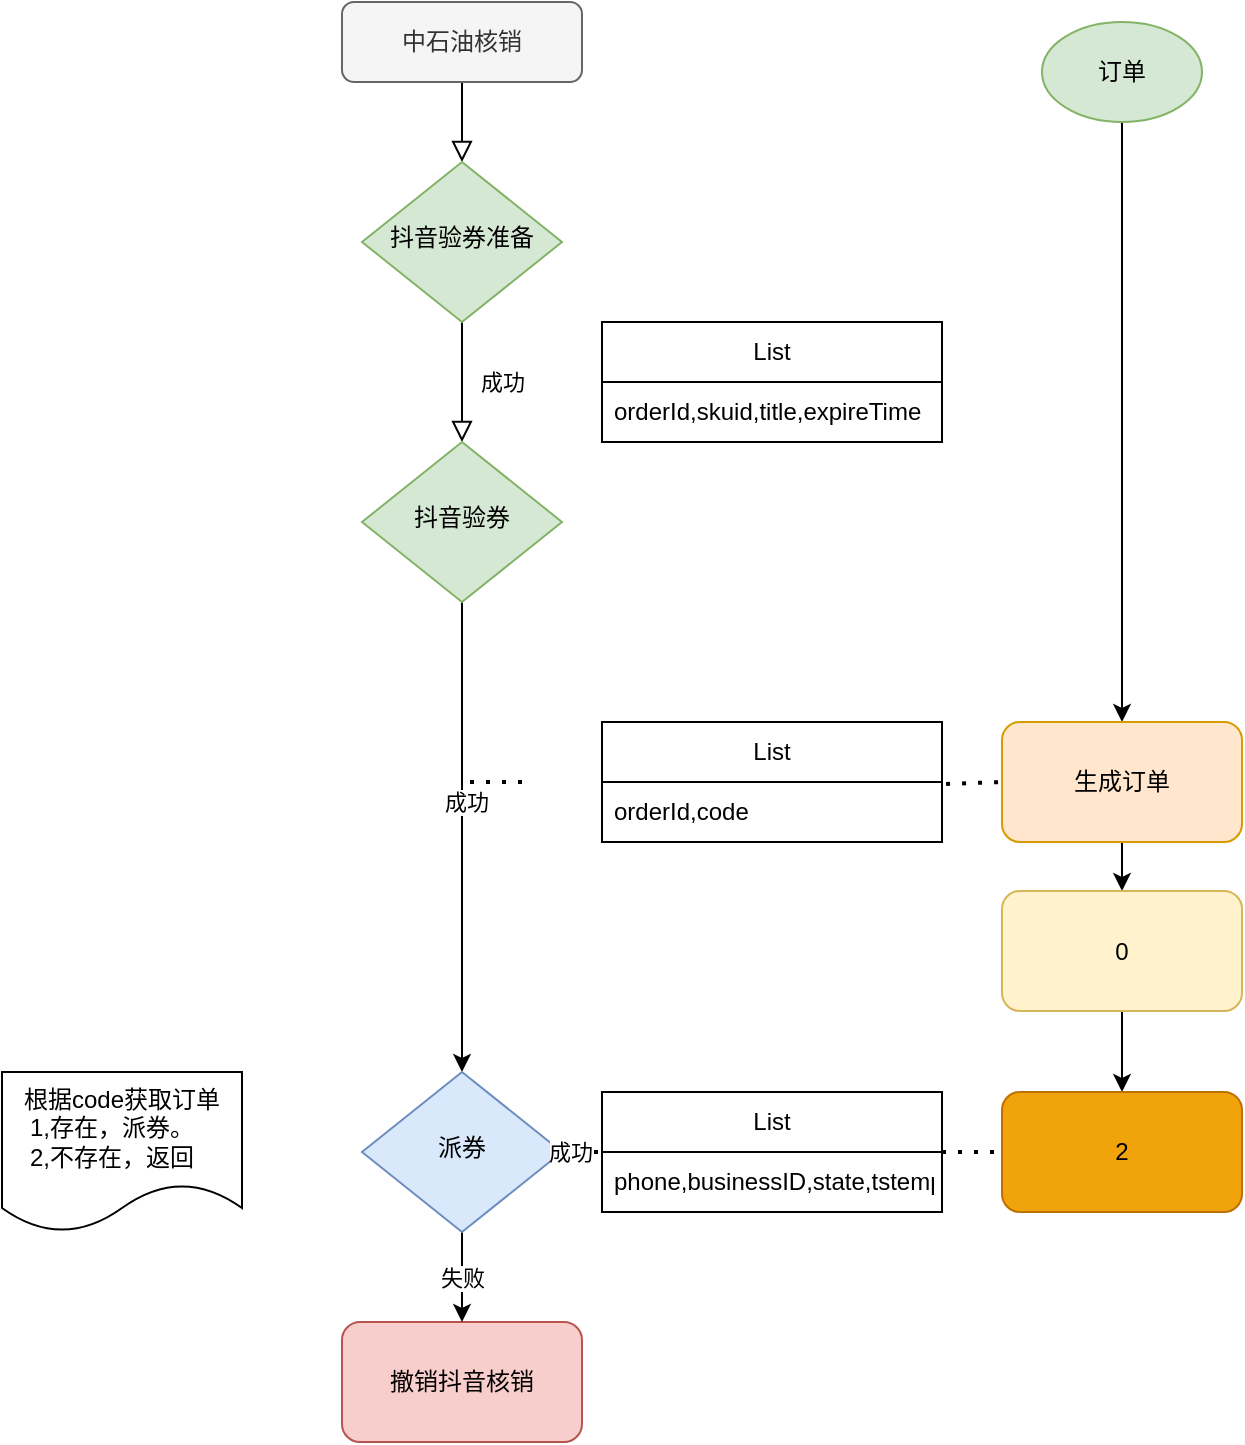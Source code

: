 <mxfile version="22.0.4" type="github">
  <diagram id="C5RBs43oDa-KdzZeNtuy" name="Page-1">
    <mxGraphModel dx="1375" dy="803" grid="1" gridSize="10" guides="1" tooltips="1" connect="1" arrows="1" fold="1" page="1" pageScale="1" pageWidth="827" pageHeight="1169" math="0" shadow="0">
      <root>
        <mxCell id="WIyWlLk6GJQsqaUBKTNV-0" />
        <mxCell id="WIyWlLk6GJQsqaUBKTNV-1" parent="WIyWlLk6GJQsqaUBKTNV-0" />
        <mxCell id="IYqPgf9GLD6LCV0FQ_LL-0" value="" style="rounded=0;html=1;jettySize=auto;orthogonalLoop=1;fontSize=11;endArrow=block;endFill=0;endSize=8;strokeWidth=1;shadow=0;labelBackgroundColor=none;edgeStyle=orthogonalEdgeStyle;" edge="1" parent="WIyWlLk6GJQsqaUBKTNV-1" source="IYqPgf9GLD6LCV0FQ_LL-1" target="IYqPgf9GLD6LCV0FQ_LL-3">
          <mxGeometry relative="1" as="geometry" />
        </mxCell>
        <mxCell id="IYqPgf9GLD6LCV0FQ_LL-1" value="中石油核销" style="rounded=1;whiteSpace=wrap;html=1;fontSize=12;glass=0;strokeWidth=1;shadow=0;fillColor=#f5f5f5;fontColor=#333333;strokeColor=#666666;" vertex="1" parent="WIyWlLk6GJQsqaUBKTNV-1">
          <mxGeometry x="540" y="80" width="120" height="40" as="geometry" />
        </mxCell>
        <mxCell id="IYqPgf9GLD6LCV0FQ_LL-2" value="成功" style="rounded=0;html=1;jettySize=auto;orthogonalLoop=1;fontSize=11;endArrow=block;endFill=0;endSize=8;strokeWidth=1;shadow=0;labelBackgroundColor=none;edgeStyle=orthogonalEdgeStyle;" edge="1" parent="WIyWlLk6GJQsqaUBKTNV-1" source="IYqPgf9GLD6LCV0FQ_LL-3" target="IYqPgf9GLD6LCV0FQ_LL-6">
          <mxGeometry y="20" relative="1" as="geometry">
            <mxPoint as="offset" />
          </mxGeometry>
        </mxCell>
        <mxCell id="IYqPgf9GLD6LCV0FQ_LL-3" value="抖音验券准备" style="rhombus;whiteSpace=wrap;html=1;shadow=0;fontFamily=Helvetica;fontSize=12;align=center;strokeWidth=1;spacing=6;spacingTop=-4;fillColor=#d5e8d4;strokeColor=#82b366;" vertex="1" parent="WIyWlLk6GJQsqaUBKTNV-1">
          <mxGeometry x="550" y="160" width="100" height="80" as="geometry" />
        </mxCell>
        <mxCell id="IYqPgf9GLD6LCV0FQ_LL-4" style="edgeStyle=orthogonalEdgeStyle;rounded=0;orthogonalLoop=1;jettySize=auto;html=1;exitX=0.5;exitY=1;exitDx=0;exitDy=0;entryX=0.5;entryY=0;entryDx=0;entryDy=0;" edge="1" parent="WIyWlLk6GJQsqaUBKTNV-1" source="IYqPgf9GLD6LCV0FQ_LL-6" target="IYqPgf9GLD6LCV0FQ_LL-21">
          <mxGeometry relative="1" as="geometry" />
        </mxCell>
        <mxCell id="IYqPgf9GLD6LCV0FQ_LL-5" value="成功" style="edgeLabel;html=1;align=center;verticalAlign=middle;resizable=0;points=[];" vertex="1" connectable="0" parent="IYqPgf9GLD6LCV0FQ_LL-4">
          <mxGeometry x="-0.15" y="2" relative="1" as="geometry">
            <mxPoint as="offset" />
          </mxGeometry>
        </mxCell>
        <mxCell id="IYqPgf9GLD6LCV0FQ_LL-6" value="抖音验券" style="rhombus;whiteSpace=wrap;html=1;shadow=0;fontFamily=Helvetica;fontSize=12;align=center;strokeWidth=1;spacing=6;spacingTop=-4;fillColor=#d5e8d4;strokeColor=#82b366;" vertex="1" parent="WIyWlLk6GJQsqaUBKTNV-1">
          <mxGeometry x="550" y="300" width="100" height="80" as="geometry" />
        </mxCell>
        <mxCell id="IYqPgf9GLD6LCV0FQ_LL-7" style="edgeStyle=orthogonalEdgeStyle;rounded=0;orthogonalLoop=1;jettySize=auto;html=1;exitX=0.5;exitY=1;exitDx=0;exitDy=0;" edge="1" parent="WIyWlLk6GJQsqaUBKTNV-1" source="IYqPgf9GLD6LCV0FQ_LL-8" target="IYqPgf9GLD6LCV0FQ_LL-10">
          <mxGeometry relative="1" as="geometry" />
        </mxCell>
        <mxCell id="IYqPgf9GLD6LCV0FQ_LL-8" value="订单" style="ellipse;whiteSpace=wrap;html=1;fillColor=#d5e8d4;strokeColor=#82b366;" vertex="1" parent="WIyWlLk6GJQsqaUBKTNV-1">
          <mxGeometry x="890" y="90" width="80" height="50" as="geometry" />
        </mxCell>
        <mxCell id="IYqPgf9GLD6LCV0FQ_LL-9" style="edgeStyle=orthogonalEdgeStyle;rounded=0;orthogonalLoop=1;jettySize=auto;html=1;exitX=0.5;exitY=1;exitDx=0;exitDy=0;entryX=0.5;entryY=0;entryDx=0;entryDy=0;" edge="1" parent="WIyWlLk6GJQsqaUBKTNV-1" source="IYqPgf9GLD6LCV0FQ_LL-10" target="IYqPgf9GLD6LCV0FQ_LL-12">
          <mxGeometry relative="1" as="geometry" />
        </mxCell>
        <mxCell id="IYqPgf9GLD6LCV0FQ_LL-10" value="生成订单" style="rounded=1;whiteSpace=wrap;html=1;fillColor=#ffe6cc;strokeColor=#d79b00;" vertex="1" parent="WIyWlLk6GJQsqaUBKTNV-1">
          <mxGeometry x="870" y="440" width="120" height="60" as="geometry" />
        </mxCell>
        <mxCell id="IYqPgf9GLD6LCV0FQ_LL-11" style="edgeStyle=orthogonalEdgeStyle;rounded=0;orthogonalLoop=1;jettySize=auto;html=1;exitX=0.5;exitY=1;exitDx=0;exitDy=0;" edge="1" parent="WIyWlLk6GJQsqaUBKTNV-1" source="IYqPgf9GLD6LCV0FQ_LL-12" target="IYqPgf9GLD6LCV0FQ_LL-14">
          <mxGeometry relative="1" as="geometry" />
        </mxCell>
        <mxCell id="IYqPgf9GLD6LCV0FQ_LL-12" value="0" style="rounded=1;whiteSpace=wrap;html=1;fillColor=#fff2cc;strokeColor=#d6b656;" vertex="1" parent="WIyWlLk6GJQsqaUBKTNV-1">
          <mxGeometry x="870" y="524.5" width="120" height="60" as="geometry" />
        </mxCell>
        <mxCell id="IYqPgf9GLD6LCV0FQ_LL-13" value="撤销抖音核销" style="rounded=1;whiteSpace=wrap;html=1;fillColor=#f8cecc;strokeColor=#b85450;" vertex="1" parent="WIyWlLk6GJQsqaUBKTNV-1">
          <mxGeometry x="540" y="740" width="120" height="60" as="geometry" />
        </mxCell>
        <mxCell id="IYqPgf9GLD6LCV0FQ_LL-14" value="2" style="rounded=1;whiteSpace=wrap;html=1;fillColor=#f0a30a;fontColor=#000000;strokeColor=#BD7000;" vertex="1" parent="WIyWlLk6GJQsqaUBKTNV-1">
          <mxGeometry x="870" y="625" width="120" height="60" as="geometry" />
        </mxCell>
        <mxCell id="IYqPgf9GLD6LCV0FQ_LL-15" value="" style="endArrow=none;dashed=1;html=1;dashPattern=1 3;strokeWidth=2;rounded=0;entryX=0;entryY=0.5;entryDx=0;entryDy=0;exitX=1;exitY=0.5;exitDx=0;exitDy=0;" edge="1" parent="WIyWlLk6GJQsqaUBKTNV-1" source="IYqPgf9GLD6LCV0FQ_LL-24" target="IYqPgf9GLD6LCV0FQ_LL-14">
          <mxGeometry width="50" height="50" relative="1" as="geometry">
            <mxPoint x="700" y="420" as="sourcePoint" />
            <mxPoint x="750" y="370" as="targetPoint" />
          </mxGeometry>
        </mxCell>
        <mxCell id="IYqPgf9GLD6LCV0FQ_LL-16" value="List" style="swimlane;fontStyle=0;childLayout=stackLayout;horizontal=1;startSize=30;horizontalStack=0;resizeParent=1;resizeParentMax=0;resizeLast=0;collapsible=1;marginBottom=0;whiteSpace=wrap;html=1;" vertex="1" parent="WIyWlLk6GJQsqaUBKTNV-1">
          <mxGeometry x="670" y="440" width="170" height="60" as="geometry">
            <mxRectangle x="640" y="450" width="60" height="30" as="alternateBounds" />
          </mxGeometry>
        </mxCell>
        <mxCell id="IYqPgf9GLD6LCV0FQ_LL-17" value="orderId,code" style="text;strokeColor=none;fillColor=none;align=left;verticalAlign=middle;spacingLeft=4;spacingRight=4;overflow=hidden;points=[[0,0.5],[1,0.5]];portConstraint=eastwest;rotatable=0;whiteSpace=wrap;html=1;" vertex="1" parent="IYqPgf9GLD6LCV0FQ_LL-16">
          <mxGeometry y="30" width="170" height="30" as="geometry" />
        </mxCell>
        <mxCell id="IYqPgf9GLD6LCV0FQ_LL-18" value="List" style="swimlane;fontStyle=0;childLayout=stackLayout;horizontal=1;startSize=30;horizontalStack=0;resizeParent=1;resizeParentMax=0;resizeLast=0;collapsible=1;marginBottom=0;whiteSpace=wrap;html=1;" vertex="1" parent="WIyWlLk6GJQsqaUBKTNV-1">
          <mxGeometry x="670" y="240" width="170" height="60" as="geometry">
            <mxRectangle x="660" y="255" width="60" height="30" as="alternateBounds" />
          </mxGeometry>
        </mxCell>
        <mxCell id="IYqPgf9GLD6LCV0FQ_LL-19" value="&lt;div&gt;orderId,skuid,title,expireTime&lt;/div&gt;" style="text;strokeColor=none;fillColor=none;align=left;verticalAlign=middle;spacingLeft=4;spacingRight=4;overflow=hidden;points=[[0,0.5],[1,0.5]];portConstraint=eastwest;rotatable=0;whiteSpace=wrap;html=1;" vertex="1" parent="IYqPgf9GLD6LCV0FQ_LL-18">
          <mxGeometry y="30" width="170" height="30" as="geometry" />
        </mxCell>
        <mxCell id="IYqPgf9GLD6LCV0FQ_LL-20" value="失败" style="edgeStyle=orthogonalEdgeStyle;rounded=0;orthogonalLoop=1;jettySize=auto;html=1;exitX=0.5;exitY=1;exitDx=0;exitDy=0;entryX=0.5;entryY=0;entryDx=0;entryDy=0;" edge="1" parent="WIyWlLk6GJQsqaUBKTNV-1" source="IYqPgf9GLD6LCV0FQ_LL-21" target="IYqPgf9GLD6LCV0FQ_LL-13">
          <mxGeometry relative="1" as="geometry" />
        </mxCell>
        <mxCell id="IYqPgf9GLD6LCV0FQ_LL-21" value="派券" style="rhombus;whiteSpace=wrap;html=1;shadow=0;fontFamily=Helvetica;fontSize=12;align=center;strokeWidth=1;spacing=6;spacingTop=-4;fillColor=#dae8fc;strokeColor=#6c8ebf;" vertex="1" parent="WIyWlLk6GJQsqaUBKTNV-1">
          <mxGeometry x="550" y="615" width="100" height="80" as="geometry" />
        </mxCell>
        <mxCell id="IYqPgf9GLD6LCV0FQ_LL-22" value="" style="endArrow=none;dashed=1;html=1;dashPattern=1 3;strokeWidth=2;rounded=0;entryX=0;entryY=0.5;entryDx=0;entryDy=0;exitX=1;exitY=0.5;exitDx=0;exitDy=0;" edge="1" parent="WIyWlLk6GJQsqaUBKTNV-1" source="IYqPgf9GLD6LCV0FQ_LL-21" target="IYqPgf9GLD6LCV0FQ_LL-24">
          <mxGeometry width="50" height="50" relative="1" as="geometry">
            <mxPoint x="650" y="500" as="sourcePoint" />
            <mxPoint x="870" y="500" as="targetPoint" />
          </mxGeometry>
        </mxCell>
        <mxCell id="IYqPgf9GLD6LCV0FQ_LL-23" value="成功" style="edgeLabel;html=1;align=center;verticalAlign=middle;resizable=0;points=[];" vertex="1" connectable="0" parent="IYqPgf9GLD6LCV0FQ_LL-22">
          <mxGeometry x="-0.6" relative="1" as="geometry">
            <mxPoint as="offset" />
          </mxGeometry>
        </mxCell>
        <mxCell id="IYqPgf9GLD6LCV0FQ_LL-24" value="List" style="swimlane;fontStyle=0;childLayout=stackLayout;horizontal=1;startSize=30;horizontalStack=0;resizeParent=1;resizeParentMax=0;resizeLast=0;collapsible=1;marginBottom=0;whiteSpace=wrap;html=1;" vertex="1" parent="WIyWlLk6GJQsqaUBKTNV-1">
          <mxGeometry x="670" y="625" width="170" height="60" as="geometry">
            <mxRectangle x="690" y="625" width="60" height="30" as="alternateBounds" />
          </mxGeometry>
        </mxCell>
        <mxCell id="IYqPgf9GLD6LCV0FQ_LL-25" value="phone,businessID,state,tstemp" style="text;strokeColor=none;fillColor=none;align=left;verticalAlign=middle;spacingLeft=4;spacingRight=4;overflow=hidden;points=[[0,0.5],[1,0.5]];portConstraint=eastwest;rotatable=0;whiteSpace=wrap;html=1;" vertex="1" parent="IYqPgf9GLD6LCV0FQ_LL-24">
          <mxGeometry y="30" width="170" height="30" as="geometry" />
        </mxCell>
        <mxCell id="IYqPgf9GLD6LCV0FQ_LL-26" value="&lt;div&gt;根据code获取订单&lt;/div&gt;&lt;div&gt;1,存在，派券。&amp;nbsp;&amp;nbsp;&amp;nbsp; &lt;br&gt;&lt;/div&gt;&lt;div&gt;2,不存在，返回&amp;nbsp;&amp;nbsp;&amp;nbsp; &lt;br&gt;&lt;/div&gt;" style="shape=document;whiteSpace=wrap;html=1;boundedLbl=1;" vertex="1" parent="WIyWlLk6GJQsqaUBKTNV-1">
          <mxGeometry x="370" y="615" width="120" height="80" as="geometry" />
        </mxCell>
        <mxCell id="IYqPgf9GLD6LCV0FQ_LL-27" value="" style="endArrow=none;dashed=1;html=1;dashPattern=1 3;strokeWidth=2;rounded=0;entryX=0;entryY=0.5;entryDx=0;entryDy=0;exitX=1.012;exitY=0.033;exitDx=0;exitDy=0;exitPerimeter=0;" edge="1" parent="WIyWlLk6GJQsqaUBKTNV-1" source="IYqPgf9GLD6LCV0FQ_LL-17" target="IYqPgf9GLD6LCV0FQ_LL-10">
          <mxGeometry width="50" height="50" relative="1" as="geometry">
            <mxPoint x="700" y="440" as="sourcePoint" />
            <mxPoint x="750" y="390" as="targetPoint" />
          </mxGeometry>
        </mxCell>
        <mxCell id="IYqPgf9GLD6LCV0FQ_LL-28" value="" style="endArrow=none;dashed=1;html=1;dashPattern=1 3;strokeWidth=2;rounded=0;" edge="1" parent="WIyWlLk6GJQsqaUBKTNV-1">
          <mxGeometry width="50" height="50" relative="1" as="geometry">
            <mxPoint x="630" y="470" as="sourcePoint" />
            <mxPoint x="600" y="470" as="targetPoint" />
          </mxGeometry>
        </mxCell>
      </root>
    </mxGraphModel>
  </diagram>
</mxfile>
